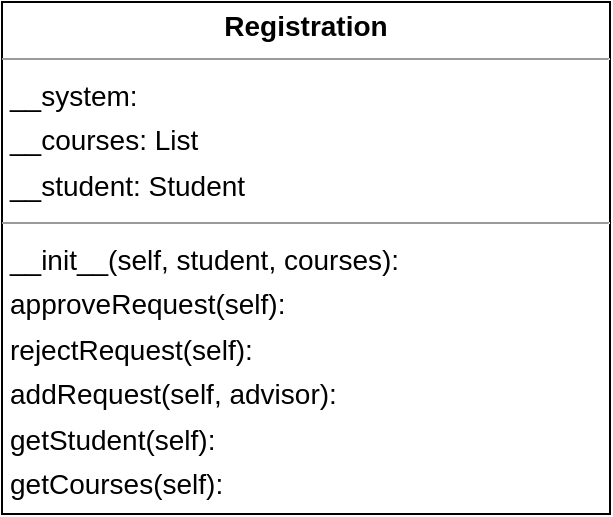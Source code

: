 <mxfile version="22.1.16" type="device">
  <diagram id="BDl0dPfC-ypZ7iFRAUj6" name="Sayfa -1">
    <mxGraphModel dx="922" dy="651" grid="1" gridSize="10" guides="1" tooltips="1" connect="1" arrows="1" fold="1" page="0" pageScale="1" pageWidth="827" pageHeight="1169" background="none" math="0" shadow="0">
      <root>
        <mxCell id="0" />
        <mxCell id="1" parent="0" />
        <mxCell id="node0" value="&lt;p style=&quot;margin:0px;margin-top:4px;text-align:center;&quot;&gt;&lt;b&gt;Registration&lt;/b&gt;&lt;/p&gt;&lt;hr size=&quot;1&quot;&gt;&lt;p style=&quot;margin:0 0 0 4px;line-height:1.6;&quot;&gt; __system:&amp;nbsp;&lt;br&gt; __courses: List&lt;br&gt; __student: Student&lt;/p&gt;&lt;hr size=&quot;1&quot;&gt;&lt;p style=&quot;margin:0 0 0 4px;line-height:1.6;&quot;&gt; __init__(self, student, courses): &lt;br&gt; approveRequest(self): &lt;br&gt; rejectRequest(self): &lt;br&gt; addRequest(self, advisor): &lt;br&gt; getStudent(self): &lt;br&gt; getCourses(self): &lt;/p&gt;" style="verticalAlign=top;align=left;overflow=fill;fontSize=14;fontFamily=Helvetica;html=1;rounded=0;shadow=0;comic=0;labelBackgroundColor=none;strokeWidth=1;" parent="1" vertex="1">
          <mxGeometry x="-151" y="226" width="304" height="256" as="geometry" />
        </mxCell>
      </root>
    </mxGraphModel>
  </diagram>
</mxfile>
